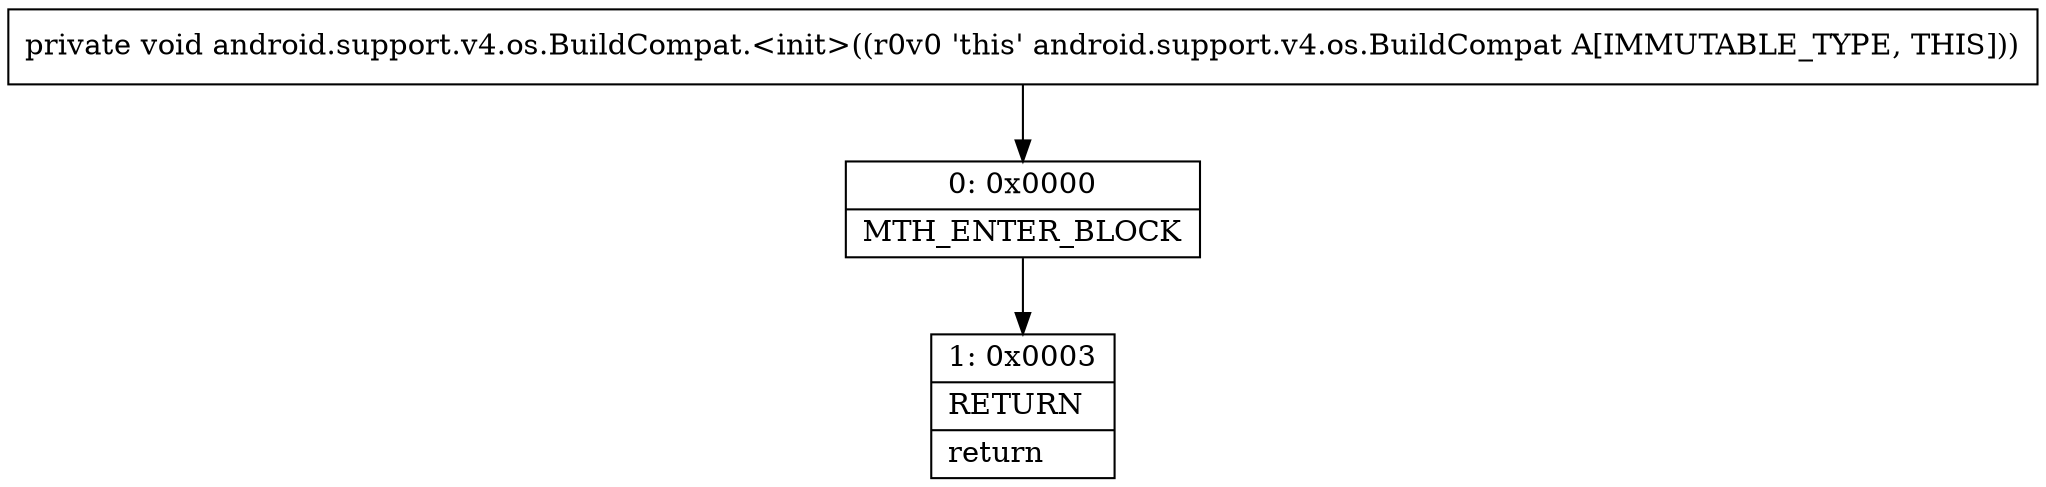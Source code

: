 digraph "CFG forandroid.support.v4.os.BuildCompat.\<init\>()V" {
Node_0 [shape=record,label="{0\:\ 0x0000|MTH_ENTER_BLOCK\l}"];
Node_1 [shape=record,label="{1\:\ 0x0003|RETURN\l|return\l}"];
MethodNode[shape=record,label="{private void android.support.v4.os.BuildCompat.\<init\>((r0v0 'this' android.support.v4.os.BuildCompat A[IMMUTABLE_TYPE, THIS])) }"];
MethodNode -> Node_0;
Node_0 -> Node_1;
}

